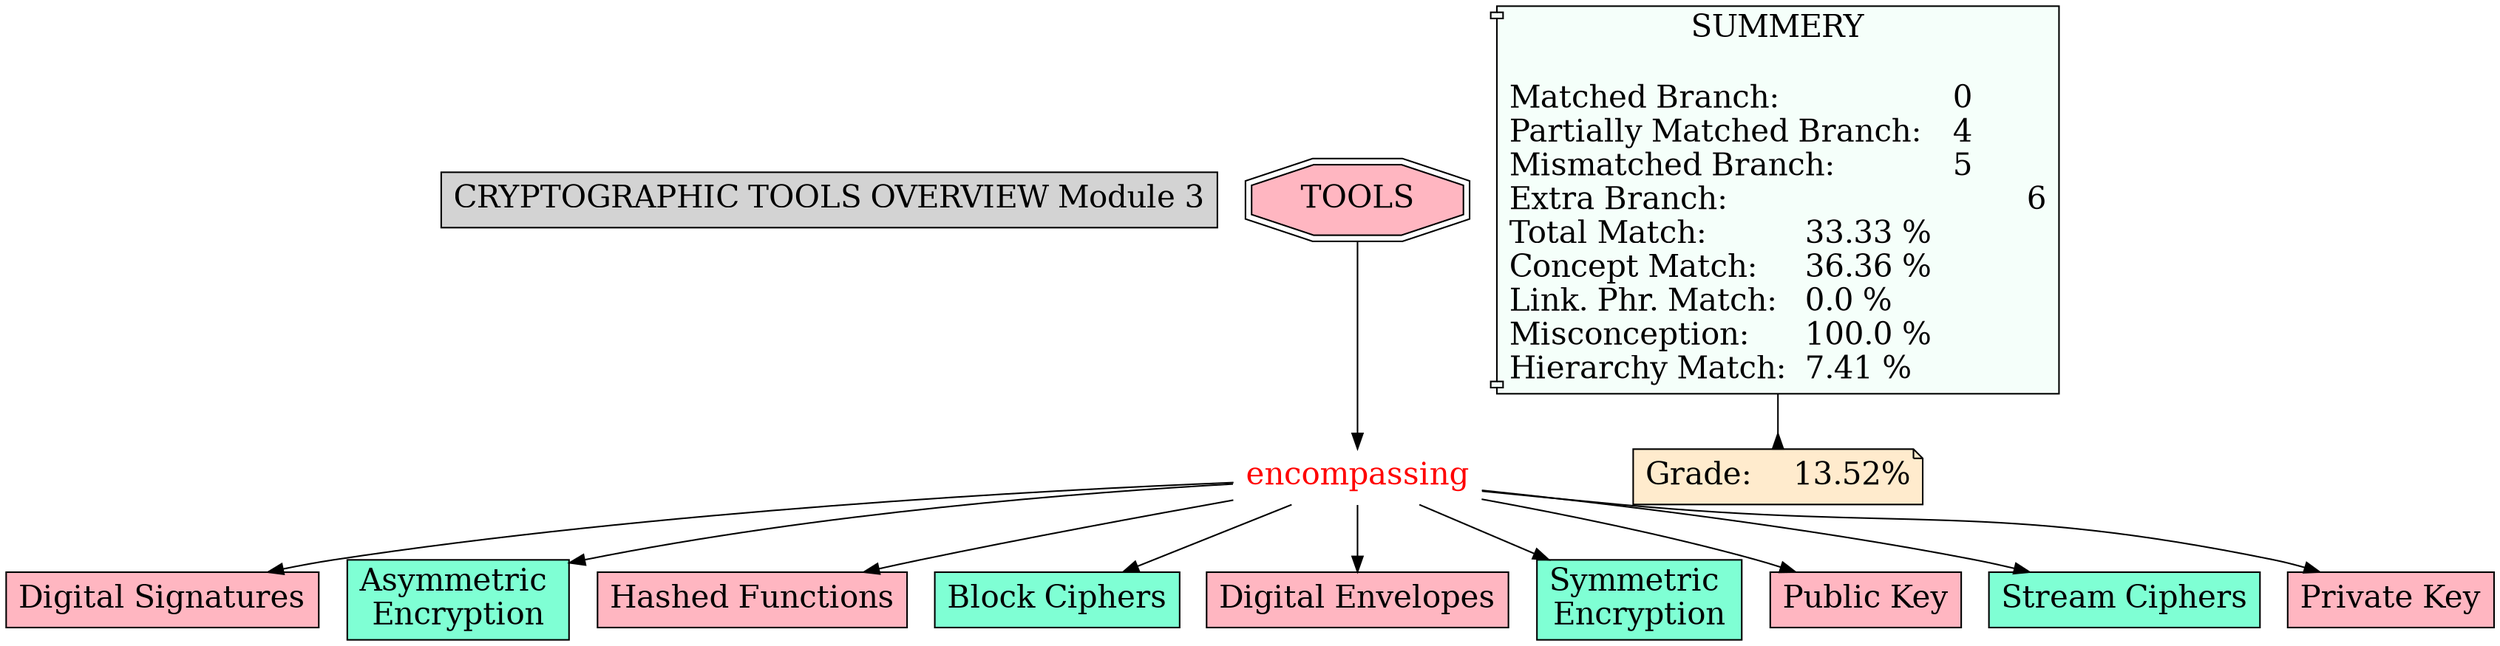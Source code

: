 // The Round Table
digraph {
	"1S3Z7P3NP-91HYWR-9V7" [label="CRYPTOGRAPHIC TOOLS OVERVIEW Module 3" Gsplines=true fontsize=20 shape=rect style=filled]
	"1S48NL75W-JTZRK7-V77" [label=encompassing Gsplines=true fontcolor=red fontsize=20 shape=none]
	"1S46NXV21-2B66DJ1-GMH" [label="Digital Signatures
" Gsplines=true fillcolor="#FFB6C1" fontsize=20 shape=rect style=filled]
	"1S48NL75W-JTZRK7-V77" -> "1S46NXV21-2B66DJ1-GMH" [constraint=true]
	"1S48NKL9N-2D1GYKV-V69" [label=TOOLS Gsplines=true fillcolor="#FFB6C1" fontsize=20 shape=doubleoctagon style=filled]
	"1S48NL75W-JTZRK7-V77" [label=encompassing Gsplines=true fontcolor=red fontsize=20 shape=none]
	"1S48NKL9N-2D1GYKV-V69" -> "1S48NL75W-JTZRK7-V77" [constraint=true]
	"1S48NL75W-JTZRK7-V77" [label=encompassing Gsplines=true fontcolor=red fontsize=20 shape=none]
	"1S46NZP1N-25WL1CK-GPW" [label="Asymmetric 
Encryption" Gsplines=true fillcolor=aquamarine fontsize=20 shape=rect style=filled]
	"1S48NL75W-JTZRK7-V77" -> "1S46NZP1N-25WL1CK-GPW" [constraint=true]
	"1S48NL75W-JTZRK7-V77" [label=encompassing Gsplines=true fontcolor=red fontsize=20 shape=none]
	"1S46P02R4-1C3YQN0-GQQ" [label="Hashed Functions
" Gsplines=true fillcolor="#FFB6C1" fontsize=20 shape=rect style=filled]
	"1S48NL75W-JTZRK7-V77" -> "1S46P02R4-1C3YQN0-GQQ" [constraint=true]
	"1S48NL75W-JTZRK7-V77" [label=encompassing Gsplines=true fontcolor=red fontsize=20 shape=none]
	"1S3Z7P679-1N2HWT6-9VD" [label="Block Ciphers
" Gsplines=true fillcolor=aquamarine fontsize=20 shape=rect style=filled]
	"1S48NL75W-JTZRK7-V77" -> "1S3Z7P679-1N2HWT6-9VD" [constraint=true]
	"1S48NL75W-JTZRK7-V77" [label=encompassing Gsplines=true fontcolor=red fontsize=20 shape=none]
	"1S46NXHZN-VY26RC-GKT" [label="Digital Envelopes
" Gsplines=true fillcolor="#FFB6C1" fontsize=20 shape=rect style=filled]
	"1S48NL75W-JTZRK7-V77" -> "1S46NXHZN-VY26RC-GKT" [constraint=true]
	"1S48NL75W-JTZRK7-V77" [label=encompassing Gsplines=true fontcolor=red fontsize=20 shape=none]
	"1S46NXWYK-MZVK22-GMM" [label="Symmetric 
Encryption" Gsplines=true fillcolor=aquamarine fontsize=20 shape=rect style=filled]
	"1S48NL75W-JTZRK7-V77" -> "1S46NXWYK-MZVK22-GMM" [constraint=true]
	"1S48NL75W-JTZRK7-V77" [label=encompassing Gsplines=true fontcolor=red fontsize=20 shape=none]
	"1S46NXYBW-J7GSHQ-GMR" [label="Public Key
" Gsplines=true fillcolor="#FFB6C1" fontsize=20 shape=rect style=filled]
	"1S48NL75W-JTZRK7-V77" -> "1S46NXYBW-J7GSHQ-GMR" [constraint=true]
	"1S48NL75W-JTZRK7-V77" [label=encompassing Gsplines=true fontcolor=red fontsize=20 shape=none]
	"1S3Z7P7K5-26225WL-9VJ" [label="Stream Ciphers
" Gsplines=true fillcolor=aquamarine fontsize=20 shape=rect style=filled]
	"1S48NL75W-JTZRK7-V77" -> "1S3Z7P7K5-26225WL-9VJ" [constraint=true]
	"1S48NL75W-JTZRK7-V77" [label=encompassing Gsplines=true fontcolor=red fontsize=20 shape=none]
	"1S46P0F80-20SPKQW-GRD" [label="Private Key
" Gsplines=true fillcolor="#FFB6C1" fontsize=20 shape=rect style=filled]
	"1S48NL75W-JTZRK7-V77" -> "1S46P0F80-20SPKQW-GRD" [constraint=true]
	Stat [label="SUMMERY

Matched Branch:			0\lPartially Matched Branch:	4\lMismatched Branch:		5\lExtra Branch:				6\lTotal Match:		33.33 %\lConcept Match:	36.36 %\lLink. Phr. Match:	0.0 %\lMisconception:	100.0 %\lHierarchy Match:	7.41 %\l" Gsplines=true fillcolor="#F5FFFA" fontsize=20 shape=component style=filled]
	Grade [label="Grade:	13.52%" Gsplines=true fillcolor="#FFEBCD" fontsize=20 shape=note style=filled]
	Stat -> Grade [arrowhead=inv color=black constraint=true]
}
